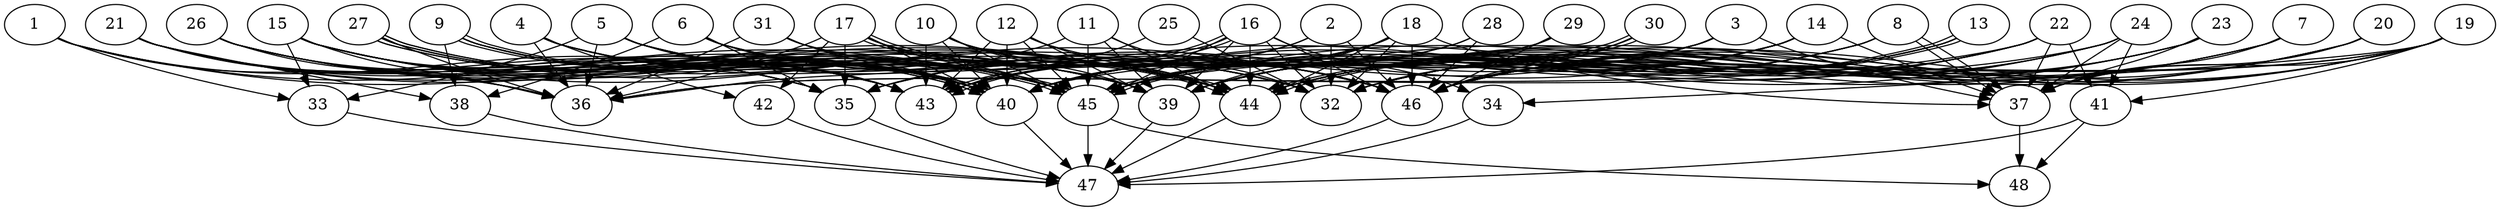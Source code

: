 // DAG (tier=3-complex, mode=compute, n=48, ccr=0.461, fat=0.859, density=0.788, regular=0.229, jump=0.286, mindata=1048576, maxdata=16777216)
// DAG automatically generated by daggen at Sun Aug 24 16:33:35 2025
// /home/ermia/Project/Environments/daggen/bin/daggen --dot --ccr 0.461 --fat 0.859 --regular 0.229 --density 0.788 --jump 0.286 --mindata 1048576 --maxdata 16777216 -n 48 
digraph G {
  1 [size="516634199761191174144", alpha="0.19", expect_size="258317099880595587072"]
  1 -> 33 [size ="515084824608768"]
  1 -> 35 [size ="515084824608768"]
  1 -> 36 [size ="515084824608768"]
  1 -> 44 [size ="515084824608768"]
  1 -> 45 [size ="515084824608768"]
  2 [size="4370065819242095104", alpha="0.14", expect_size="2185032909621047552"]
  2 -> 32 [size ="2235611217920000"]
  2 -> 40 [size ="2235611217920000"]
  2 -> 43 [size ="2235611217920000"]
  2 -> 46 [size ="2235611217920000"]
  3 [size="7076761826207478", alpha="0.14", expect_size="3538380913103739"]
  3 -> 32 [size ="145309514596352"]
  3 -> 35 [size ="145309514596352"]
  3 -> 37 [size ="145309514596352"]
  3 -> 39 [size ="145309514596352"]
  3 -> 40 [size ="145309514596352"]
  3 -> 46 [size ="145309514596352"]
  4 [size="576143045386330701824", alpha="0.07", expect_size="288071522693165350912"]
  4 -> 32 [size ="553915523268608"]
  4 -> 36 [size ="553915523268608"]
  4 -> 39 [size ="553915523268608"]
  4 -> 40 [size ="553915523268608"]
  4 -> 42 [size ="553915523268608"]
  4 -> 45 [size ="553915523268608"]
  5 [size="2216433593310418688", alpha="0.13", expect_size="1108216796655209344"]
  5 -> 32 [size ="1455657773432832"]
  5 -> 33 [size ="1455657773432832"]
  5 -> 36 [size ="1455657773432832"]
  5 -> 40 [size ="1455657773432832"]
  5 -> 43 [size ="1455657773432832"]
  5 -> 44 [size ="1455657773432832"]
  5 -> 45 [size ="1455657773432832"]
  5 -> 46 [size ="1455657773432832"]
  6 [size="1157202674246252800", alpha="0.03", expect_size="578601337123126400"]
  6 -> 32 [size ="1295663992143872"]
  6 -> 35 [size ="1295663992143872"]
  6 -> 38 [size ="1295663992143872"]
  6 -> 40 [size ="1295663992143872"]
  6 -> 45 [size ="1295663992143872"]
  6 -> 46 [size ="1295663992143872"]
  7 [size="2352041373888839168", alpha="0.03", expect_size="1176020686944419584"]
  7 -> 32 [size ="925372589801472"]
  7 -> 37 [size ="925372589801472"]
  7 -> 44 [size ="925372589801472"]
  7 -> 45 [size ="925372589801472"]
  7 -> 46 [size ="925372589801472"]
  8 [size="1231245631886549760", alpha="0.18", expect_size="615622815943274880"]
  8 -> 37 [size ="496069561548800"]
  8 -> 37 [size ="496069561548800"]
  8 -> 39 [size ="496069561548800"]
  8 -> 40 [size ="496069561548800"]
  8 -> 44 [size ="496069561548800"]
  8 -> 45 [size ="496069561548800"]
  9 [size="97534015974357744", alpha="0.02", expect_size="48767007987178872"]
  9 -> 38 [size ="58775696310272"]
  9 -> 39 [size ="58775696310272"]
  9 -> 40 [size ="58775696310272"]
  9 -> 40 [size ="58775696310272"]
  9 -> 43 [size ="58775696310272"]
  9 -> 44 [size ="58775696310272"]
  9 -> 45 [size ="58775696310272"]
  10 [size="184084519367805920", alpha="0.07", expect_size="92042259683902960"]
  10 -> 39 [size ="80458570268672"]
  10 -> 40 [size ="80458570268672"]
  10 -> 43 [size ="80458570268672"]
  10 -> 44 [size ="80458570268672"]
  10 -> 45 [size ="80458570268672"]
  10 -> 46 [size ="80458570268672"]
  11 [size="16371945427608070", alpha="0.20", expect_size="8185972713804035"]
  11 -> 32 [size ="704158579556352"]
  11 -> 36 [size ="704158579556352"]
  11 -> 39 [size ="704158579556352"]
  11 -> 44 [size ="704158579556352"]
  11 -> 45 [size ="704158579556352"]
  12 [size="1222669278700472", alpha="0.16", expect_size="611334639350236"]
  12 -> 39 [size ="19997904601088"]
  12 -> 40 [size ="19997904601088"]
  12 -> 43 [size ="19997904601088"]
  12 -> 44 [size ="19997904601088"]
  12 -> 45 [size ="19997904601088"]
  12 -> 46 [size ="19997904601088"]
  13 [size="17619065102795486", alpha="0.02", expect_size="8809532551397743"]
  13 -> 32 [size ="394879637127168"]
  13 -> 39 [size ="394879637127168"]
  13 -> 44 [size ="394879637127168"]
  13 -> 44 [size ="394879637127168"]
  13 -> 45 [size ="394879637127168"]
  13 -> 46 [size ="394879637127168"]
  14 [size="2986302516284755017728", alpha="0.09", expect_size="1493151258142377508864"]
  14 -> 32 [size ="1658997966897152"]
  14 -> 35 [size ="1658997966897152"]
  14 -> 37 [size ="1658997966897152"]
  14 -> 39 [size ="1658997966897152"]
  14 -> 44 [size ="1658997966897152"]
  14 -> 45 [size ="1658997966897152"]
  14 -> 46 [size ="1658997966897152"]
  15 [size="1258324027516301344768", alpha="0.01", expect_size="629162013758150672384"]
  15 -> 33 [size ="932434455560192"]
  15 -> 35 [size ="932434455560192"]
  15 -> 36 [size ="932434455560192"]
  15 -> 39 [size ="932434455560192"]
  15 -> 40 [size ="932434455560192"]
  15 -> 43 [size ="932434455560192"]
  15 -> 44 [size ="932434455560192"]
  15 -> 45 [size ="932434455560192"]
  15 -> 46 [size ="932434455560192"]
  16 [size="1802591953510989824000", alpha="0.16", expect_size="901295976755494912000"]
  16 -> 32 [size ="1184917933260800"]
  16 -> 34 [size ="1184917933260800"]
  16 -> 35 [size ="1184917933260800"]
  16 -> 39 [size ="1184917933260800"]
  16 -> 43 [size ="1184917933260800"]
  16 -> 43 [size ="1184917933260800"]
  16 -> 44 [size ="1184917933260800"]
  16 -> 45 [size ="1184917933260800"]
  16 -> 46 [size ="1184917933260800"]
  17 [size="156755424279228640", alpha="0.05", expect_size="78377712139614320"]
  17 -> 32 [size ="71328803586048"]
  17 -> 35 [size ="71328803586048"]
  17 -> 36 [size ="71328803586048"]
  17 -> 40 [size ="71328803586048"]
  17 -> 42 [size ="71328803586048"]
  17 -> 44 [size ="71328803586048"]
  17 -> 44 [size ="71328803586048"]
  17 -> 45 [size ="71328803586048"]
  17 -> 46 [size ="71328803586048"]
  18 [size="39233944686987992", alpha="0.02", expect_size="19616972343493996"]
  18 -> 32 [size ="808274727272448"]
  18 -> 35 [size ="808274727272448"]
  18 -> 37 [size ="808274727272448"]
  18 -> 39 [size ="808274727272448"]
  18 -> 40 [size ="808274727272448"]
  18 -> 43 [size ="808274727272448"]
  18 -> 44 [size ="808274727272448"]
  18 -> 45 [size ="808274727272448"]
  18 -> 46 [size ="808274727272448"]
  19 [size="100377636843141600", alpha="0.01", expect_size="50188818421570800"]
  19 -> 32 [size ="2235885114359808"]
  19 -> 34 [size ="2235885114359808"]
  19 -> 37 [size ="2235885114359808"]
  19 -> 40 [size ="2235885114359808"]
  19 -> 41 [size ="2235885114359808"]
  19 -> 44 [size ="2235885114359808"]
  19 -> 45 [size ="2235885114359808"]
  19 -> 46 [size ="2235885114359808"]
  20 [size="1372830988452699648", alpha="0.20", expect_size="686415494226349824"]
  20 -> 37 [size ="899998350835712"]
  20 -> 39 [size ="899998350835712"]
  20 -> 44 [size ="899998350835712"]
  20 -> 46 [size ="899998350835712"]
  21 [size="1342493131653210", alpha="0.19", expect_size="671246565826605"]
  21 -> 35 [size ="51468547653632"]
  21 -> 36 [size ="51468547653632"]
  21 -> 38 [size ="51468547653632"]
  21 -> 39 [size ="51468547653632"]
  21 -> 40 [size ="51468547653632"]
  21 -> 43 [size ="51468547653632"]
  21 -> 44 [size ="51468547653632"]
  22 [size="1920980373713284", alpha="0.15", expect_size="960490186856642"]
  22 -> 36 [size ="64550976094208"]
  22 -> 37 [size ="64550976094208"]
  22 -> 39 [size ="64550976094208"]
  22 -> 40 [size ="64550976094208"]
  22 -> 41 [size ="64550976094208"]
  22 -> 44 [size ="64550976094208"]
  22 -> 46 [size ="64550976094208"]
  23 [size="102923650564299680", alpha="0.20", expect_size="51461825282149840"]
  23 -> 32 [size ="225869318586368"]
  23 -> 37 [size ="225869318586368"]
  23 -> 40 [size ="225869318586368"]
  23 -> 44 [size ="225869318586368"]
  23 -> 46 [size ="225869318586368"]
  24 [size="2053655867959073536", alpha="0.15", expect_size="1026827933979536768"]
  24 -> 32 [size ="911504266231808"]
  24 -> 36 [size ="911504266231808"]
  24 -> 37 [size ="911504266231808"]
  24 -> 41 [size ="911504266231808"]
  24 -> 43 [size ="911504266231808"]
  24 -> 44 [size ="911504266231808"]
  25 [size="28947574715111412", alpha="0.01", expect_size="14473787357555706"]
  25 -> 32 [size ="609075360432128"]
  25 -> 43 [size ="609075360432128"]
  26 [size="20040029429916504", alpha="0.09", expect_size="10020014714958252"]
  26 -> 35 [size ="487718912000000"]
  26 -> 36 [size ="487718912000000"]
  26 -> 39 [size ="487718912000000"]
  26 -> 40 [size ="487718912000000"]
  26 -> 43 [size ="487718912000000"]
  26 -> 44 [size ="487718912000000"]
  26 -> 45 [size ="487718912000000"]
  27 [size="123180104193614544896", alpha="0.17", expect_size="61590052096807272448"]
  27 -> 32 [size ="198054036635648"]
  27 -> 36 [size ="198054036635648"]
  27 -> 40 [size ="198054036635648"]
  27 -> 40 [size ="198054036635648"]
  27 -> 43 [size ="198054036635648"]
  27 -> 45 [size ="198054036635648"]
  27 -> 45 [size ="198054036635648"]
  28 [size="1739193876464078422016", alpha="0.16", expect_size="869596938232039211008"]
  28 -> 40 [size ="1156969700261888"]
  28 -> 45 [size ="1156969700261888"]
  28 -> 46 [size ="1156969700261888"]
  29 [size="59786836269486712", alpha="0.15", expect_size="29893418134743356"]
  29 -> 39 [size ="971935127175168"]
  29 -> 40 [size ="971935127175168"]
  29 -> 45 [size ="971935127175168"]
  29 -> 46 [size ="971935127175168"]
  30 [size="244212069318071168", alpha="0.12", expect_size="122106034659035584"]
  30 -> 39 [size ="334001654988800"]
  30 -> 45 [size ="334001654988800"]
  30 -> 45 [size ="334001654988800"]
  30 -> 46 [size ="334001654988800"]
  31 [size="126736141792131024", alpha="0.16", expect_size="63368070896065512"]
  31 -> 36 [size ="125246078189568"]
  31 -> 39 [size ="125246078189568"]
  31 -> 40 [size ="125246078189568"]
  31 -> 46 [size ="125246078189568"]
  32 [size="4565888860104870068224", alpha="0.10", expect_size="2282944430052435034112"]
  33 [size="1834414923976175", alpha="0.10", expect_size="917207461988087"]
  33 -> 47 [size ="49005316800512"]
  34 [size="3129187443451138", alpha="0.07", expect_size="1564593721725569"]
  34 -> 47 [size ="66331609137152"]
  35 [size="63334898449134304", alpha="0.13", expect_size="31667449224567152"]
  35 -> 47 [size ="2072979387187200"]
  36 [size="14297913385905738", alpha="0.07", expect_size="7148956692952869"]
  37 [size="2940038471772798976", alpha="0.07", expect_size="1470019235886399488"]
  37 -> 48 [size ="16418191966208"]
  38 [size="12512762284266564", alpha="0.10", expect_size="6256381142133282"]
  38 -> 47 [size ="309892661379072"]
  39 [size="3173755301792592384", alpha="0.17", expect_size="1586877650896296192"]
  39 -> 47 [size ="1654046968512512"]
  40 [size="4241609192972681740288", alpha="0.01", expect_size="2120804596486340870144"]
  40 -> 47 [size ="2096253278093312"]
  41 [size="946249393974592128", alpha="0.10", expect_size="473124696987296064"]
  41 -> 47 [size ="375216932913152"]
  41 -> 48 [size ="375216932913152"]
  42 [size="27787583990670652", alpha="0.10", expect_size="13893791995335326"]
  42 -> 47 [size ="748331152179200"]
  43 [size="23647493117100000", alpha="0.13", expect_size="11823746558550000"]
  44 [size="159611077354926240", alpha="0.03", expect_size="79805538677463120"]
  44 -> 47 [size ="87734404251648"]
  45 [size="18252621525836784", alpha="0.02", expect_size="9126310762918392"]
  45 -> 47 [size ="1453890260172800"]
  45 -> 48 [size ="1453890260172800"]
  46 [size="38785293347274984", alpha="0.10", expect_size="19392646673637492"]
  46 -> 47 [size ="1043453991452672"]
  47 [size="3287926275118098", alpha="0.01", expect_size="1643963137559049"]
  48 [size="2426605940267347345408", alpha="0.03", expect_size="1213302970133673672704"]
}